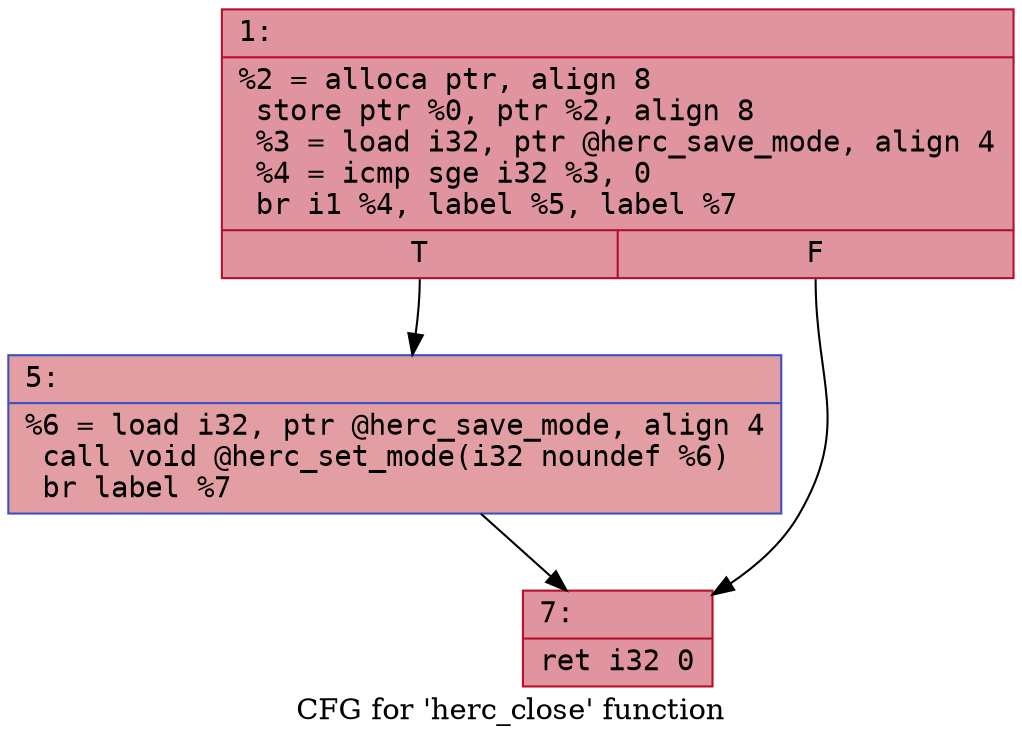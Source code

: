 digraph "CFG for 'herc_close' function" {
	label="CFG for 'herc_close' function";

	Node0x600003be9f90 [shape=record,color="#b70d28ff", style=filled, fillcolor="#b70d2870" fontname="Courier",label="{1:\l|  %2 = alloca ptr, align 8\l  store ptr %0, ptr %2, align 8\l  %3 = load i32, ptr @herc_save_mode, align 4\l  %4 = icmp sge i32 %3, 0\l  br i1 %4, label %5, label %7\l|{<s0>T|<s1>F}}"];
	Node0x600003be9f90:s0 -> Node0x600003be9fe0[tooltip="1 -> 5\nProbability 50.00%" ];
	Node0x600003be9f90:s1 -> Node0x600003bea030[tooltip="1 -> 7\nProbability 50.00%" ];
	Node0x600003be9fe0 [shape=record,color="#3d50c3ff", style=filled, fillcolor="#be242e70" fontname="Courier",label="{5:\l|  %6 = load i32, ptr @herc_save_mode, align 4\l  call void @herc_set_mode(i32 noundef %6)\l  br label %7\l}"];
	Node0x600003be9fe0 -> Node0x600003bea030[tooltip="5 -> 7\nProbability 100.00%" ];
	Node0x600003bea030 [shape=record,color="#b70d28ff", style=filled, fillcolor="#b70d2870" fontname="Courier",label="{7:\l|  ret i32 0\l}"];
}

